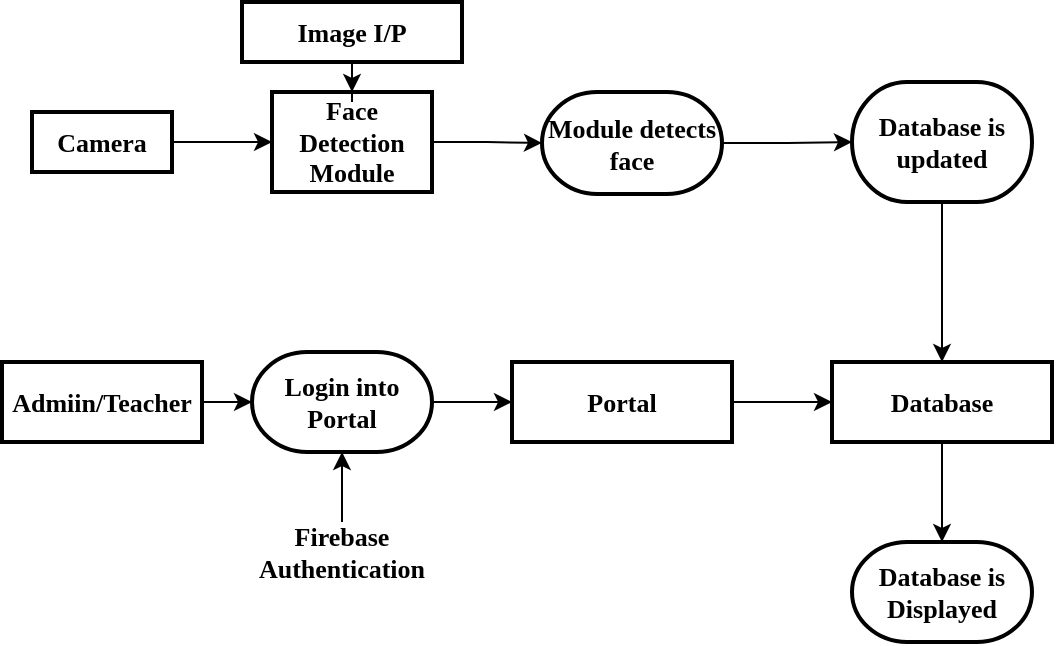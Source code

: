 <mxfile version="20.4.0" type="github">
  <diagram id="4tO10zw5iXhbcROhcI24" name="Page-1">
    <mxGraphModel dx="1038" dy="543" grid="1" gridSize="10" guides="1" tooltips="1" connect="1" arrows="1" fold="1" page="1" pageScale="1" pageWidth="850" pageHeight="1100" math="0" shadow="0">
      <root>
        <mxCell id="0" />
        <mxCell id="1" parent="0" />
        <mxCell id="wIKgV5V_aN2_BxSQYSqQ-5" value="" style="edgeStyle=orthogonalEdgeStyle;rounded=0;orthogonalLoop=1;jettySize=auto;html=1;fontFamily=Georgia;fontSize=13;fontStyle=1" edge="1" parent="1" source="wIKgV5V_aN2_BxSQYSqQ-1" target="wIKgV5V_aN2_BxSQYSqQ-4">
          <mxGeometry relative="1" as="geometry" />
        </mxCell>
        <mxCell id="wIKgV5V_aN2_BxSQYSqQ-1" value="Camera" style="rounded=0;whiteSpace=wrap;html=1;strokeWidth=2;fontFamily=Georgia;fontSize=13;fontStyle=1" vertex="1" parent="1">
          <mxGeometry x="80" y="85" width="70" height="30" as="geometry" />
        </mxCell>
        <mxCell id="wIKgV5V_aN2_BxSQYSqQ-19" value="" style="edgeStyle=orthogonalEdgeStyle;rounded=0;orthogonalLoop=1;jettySize=auto;html=1;fontFamily=Georgia;fontSize=13;fontStyle=1" edge="1" parent="1" source="wIKgV5V_aN2_BxSQYSqQ-4" target="wIKgV5V_aN2_BxSQYSqQ-12">
          <mxGeometry relative="1" as="geometry" />
        </mxCell>
        <mxCell id="wIKgV5V_aN2_BxSQYSqQ-4" value="Face Detection Module" style="whiteSpace=wrap;html=1;rounded=0;strokeWidth=2;fontFamily=Georgia;fontSize=13;fontStyle=1" vertex="1" parent="1">
          <mxGeometry x="200" y="75" width="80" height="50" as="geometry" />
        </mxCell>
        <mxCell id="wIKgV5V_aN2_BxSQYSqQ-20" value="" style="edgeStyle=orthogonalEdgeStyle;rounded=0;orthogonalLoop=1;jettySize=auto;html=1;fontFamily=Georgia;fontSize=13;fontStyle=1" edge="1" parent="1" source="wIKgV5V_aN2_BxSQYSqQ-12" target="wIKgV5V_aN2_BxSQYSqQ-14">
          <mxGeometry relative="1" as="geometry" />
        </mxCell>
        <mxCell id="wIKgV5V_aN2_BxSQYSqQ-12" value="Module detects face" style="strokeWidth=2;html=1;shape=mxgraph.flowchart.terminator;whiteSpace=wrap;fontFamily=Georgia;fontSize=13;fontStyle=1" vertex="1" parent="1">
          <mxGeometry x="335" y="75" width="90" height="51" as="geometry" />
        </mxCell>
        <mxCell id="wIKgV5V_aN2_BxSQYSqQ-17" value="" style="edgeStyle=orthogonalEdgeStyle;rounded=0;orthogonalLoop=1;jettySize=auto;html=1;fontFamily=Georgia;fontSize=13;fontStyle=1" edge="1" parent="1" source="wIKgV5V_aN2_BxSQYSqQ-14" target="wIKgV5V_aN2_BxSQYSqQ-16">
          <mxGeometry relative="1" as="geometry" />
        </mxCell>
        <mxCell id="wIKgV5V_aN2_BxSQYSqQ-14" value="Database is updated" style="strokeWidth=2;html=1;shape=mxgraph.flowchart.terminator;whiteSpace=wrap;fontFamily=Georgia;fontSize=13;fontStyle=1" vertex="1" parent="1">
          <mxGeometry x="490" y="70" width="90" height="60" as="geometry" />
        </mxCell>
        <mxCell id="wIKgV5V_aN2_BxSQYSqQ-26" value="" style="edgeStyle=orthogonalEdgeStyle;rounded=0;orthogonalLoop=1;jettySize=auto;html=1;fontFamily=Georgia;fontSize=13;fontStyle=1" edge="1" parent="1" source="wIKgV5V_aN2_BxSQYSqQ-16" target="wIKgV5V_aN2_BxSQYSqQ-25">
          <mxGeometry relative="1" as="geometry" />
        </mxCell>
        <mxCell id="wIKgV5V_aN2_BxSQYSqQ-16" value="Database" style="whiteSpace=wrap;html=1;strokeWidth=2;fontFamily=Georgia;fontSize=13;fontStyle=1" vertex="1" parent="1">
          <mxGeometry x="480" y="210" width="110" height="40" as="geometry" />
        </mxCell>
        <mxCell id="wIKgV5V_aN2_BxSQYSqQ-24" value="" style="edgeStyle=orthogonalEdgeStyle;rounded=0;orthogonalLoop=1;jettySize=auto;html=1;fontFamily=Georgia;fontSize=13;fontStyle=1" edge="1" parent="1" source="wIKgV5V_aN2_BxSQYSqQ-21" target="wIKgV5V_aN2_BxSQYSqQ-4">
          <mxGeometry relative="1" as="geometry" />
        </mxCell>
        <mxCell id="wIKgV5V_aN2_BxSQYSqQ-21" value="Image I/P" style="whiteSpace=wrap;html=1;rounded=0;strokeWidth=2;fontFamily=Georgia;fontSize=13;fontStyle=1" vertex="1" parent="1">
          <mxGeometry x="185" y="30" width="110" height="30" as="geometry" />
        </mxCell>
        <mxCell id="wIKgV5V_aN2_BxSQYSqQ-25" value="Database is Displayed" style="strokeWidth=2;html=1;shape=mxgraph.flowchart.terminator;whiteSpace=wrap;fontFamily=Georgia;fontSize=13;fontStyle=1" vertex="1" parent="1">
          <mxGeometry x="490" y="300" width="90" height="50" as="geometry" />
        </mxCell>
        <mxCell id="wIKgV5V_aN2_BxSQYSqQ-30" value="" style="edgeStyle=orthogonalEdgeStyle;rounded=0;orthogonalLoop=1;jettySize=auto;html=1;fontFamily=Georgia;fontSize=13;fontStyle=1" edge="1" parent="1" source="wIKgV5V_aN2_BxSQYSqQ-27" target="wIKgV5V_aN2_BxSQYSqQ-29">
          <mxGeometry relative="1" as="geometry" />
        </mxCell>
        <mxCell id="wIKgV5V_aN2_BxSQYSqQ-27" value="Admiin/Teacher" style="rounded=0;whiteSpace=wrap;html=1;strokeWidth=2;fontFamily=Georgia;fontSize=13;fontStyle=1" vertex="1" parent="1">
          <mxGeometry x="65" y="210" width="100" height="40" as="geometry" />
        </mxCell>
        <mxCell id="wIKgV5V_aN2_BxSQYSqQ-32" value="" style="edgeStyle=orthogonalEdgeStyle;rounded=0;orthogonalLoop=1;jettySize=auto;html=1;fontFamily=Georgia;fontSize=13;fontStyle=1" edge="1" parent="1" source="wIKgV5V_aN2_BxSQYSqQ-29" target="wIKgV5V_aN2_BxSQYSqQ-31">
          <mxGeometry relative="1" as="geometry" />
        </mxCell>
        <mxCell id="wIKgV5V_aN2_BxSQYSqQ-29" value="Login into Portal" style="strokeWidth=2;html=1;shape=mxgraph.flowchart.terminator;whiteSpace=wrap;fontFamily=Georgia;fontSize=13;fontStyle=1" vertex="1" parent="1">
          <mxGeometry x="190" y="205" width="90" height="50" as="geometry" />
        </mxCell>
        <mxCell id="wIKgV5V_aN2_BxSQYSqQ-33" value="" style="edgeStyle=orthogonalEdgeStyle;rounded=0;orthogonalLoop=1;jettySize=auto;html=1;fontFamily=Georgia;fontSize=13;fontStyle=1" edge="1" parent="1" source="wIKgV5V_aN2_BxSQYSqQ-31" target="wIKgV5V_aN2_BxSQYSqQ-16">
          <mxGeometry relative="1" as="geometry" />
        </mxCell>
        <mxCell id="wIKgV5V_aN2_BxSQYSqQ-31" value="Portal" style="whiteSpace=wrap;html=1;strokeWidth=2;fontFamily=Georgia;fontSize=13;fontStyle=1" vertex="1" parent="1">
          <mxGeometry x="320" y="210" width="110" height="40" as="geometry" />
        </mxCell>
        <mxCell id="wIKgV5V_aN2_BxSQYSqQ-35" value="" style="edgeStyle=orthogonalEdgeStyle;rounded=0;orthogonalLoop=1;jettySize=auto;html=1;fontFamily=Georgia;fontSize=13;fontStyle=1" edge="1" parent="1" source="wIKgV5V_aN2_BxSQYSqQ-34" target="wIKgV5V_aN2_BxSQYSqQ-29">
          <mxGeometry relative="1" as="geometry" />
        </mxCell>
        <mxCell id="wIKgV5V_aN2_BxSQYSqQ-34" value="Firebase Authentication" style="text;html=1;strokeColor=none;fillColor=none;align=center;verticalAlign=middle;whiteSpace=wrap;rounded=0;fontFamily=Georgia;fontSize=13;fontStyle=1" vertex="1" parent="1">
          <mxGeometry x="205" y="290" width="60" height="30" as="geometry" />
        </mxCell>
      </root>
    </mxGraphModel>
  </diagram>
</mxfile>
